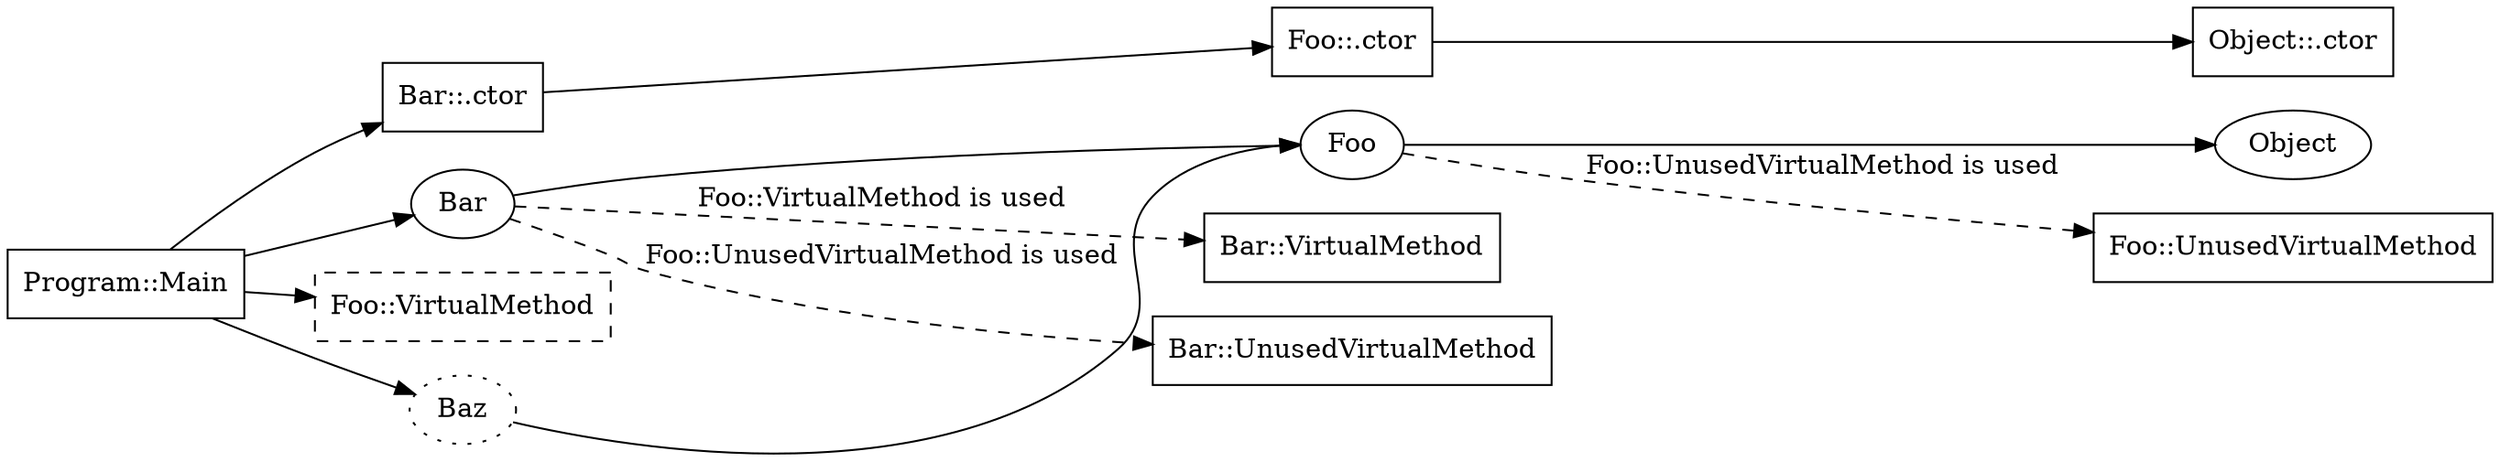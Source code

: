 digraph "SimpleDependencyGraph" {

ordering=out;
rankdir=LR;

node [shape=box]; 
Code_Program_Main[label="Program::Main"];
Code_Bar__ctor[label="Bar::.ctor"];
Code_Bar_VirtualMethod[label="Bar::VirtualMethod"];
Code_Bar_UnusedVirtualMethod[label="Bar::UnusedVirtualMethod"];
Code_Foo_UnusedVirtualMethod[label="Foo::UnusedVirtualMethod"];
Code_Foo__ctor[label="Foo::.ctor"];
Code_Object__ctor[label="Object::.ctor"];

node [shape=ellipse];
Type_Bar[label="Bar"];
Type_Foo[label="Foo"];
Type_Object[label="Object"];

node [shape=ellipse, style=dotted]
Type_Baz[label="Baz"]

node [shape=box, style=dashed];
Virtual_Foo_VirtualMethod[label="Foo::VirtualMethod"];

Code_Program_Main -> Code_Bar__ctor;
Code_Program_Main -> Type_Bar;
Code_Program_Main -> Virtual_Foo_VirtualMethod;
Code_Program_Main -> Type_Baz;
Type_Baz -> Type_Foo;

Type_Bar -> Type_Foo;
Type_Foo -> Type_Object;
Type_Bar -> Code_Bar_VirtualMethod[label="Foo::VirtualMethod is used", style=dashed];
Type_Bar -> Code_Bar_UnusedVirtualMethod[label="Foo::UnusedVirtualMethod is used", style=dashed];
Type_Foo -> Code_Foo_UnusedVirtualMethod[label="Foo::UnusedVirtualMethod is used", style=dashed];
Code_Bar__ctor -> Code_Foo__ctor;
Code_Foo__ctor -> Code_Object__ctor;

overlap=false;
fontsize=12;

}
